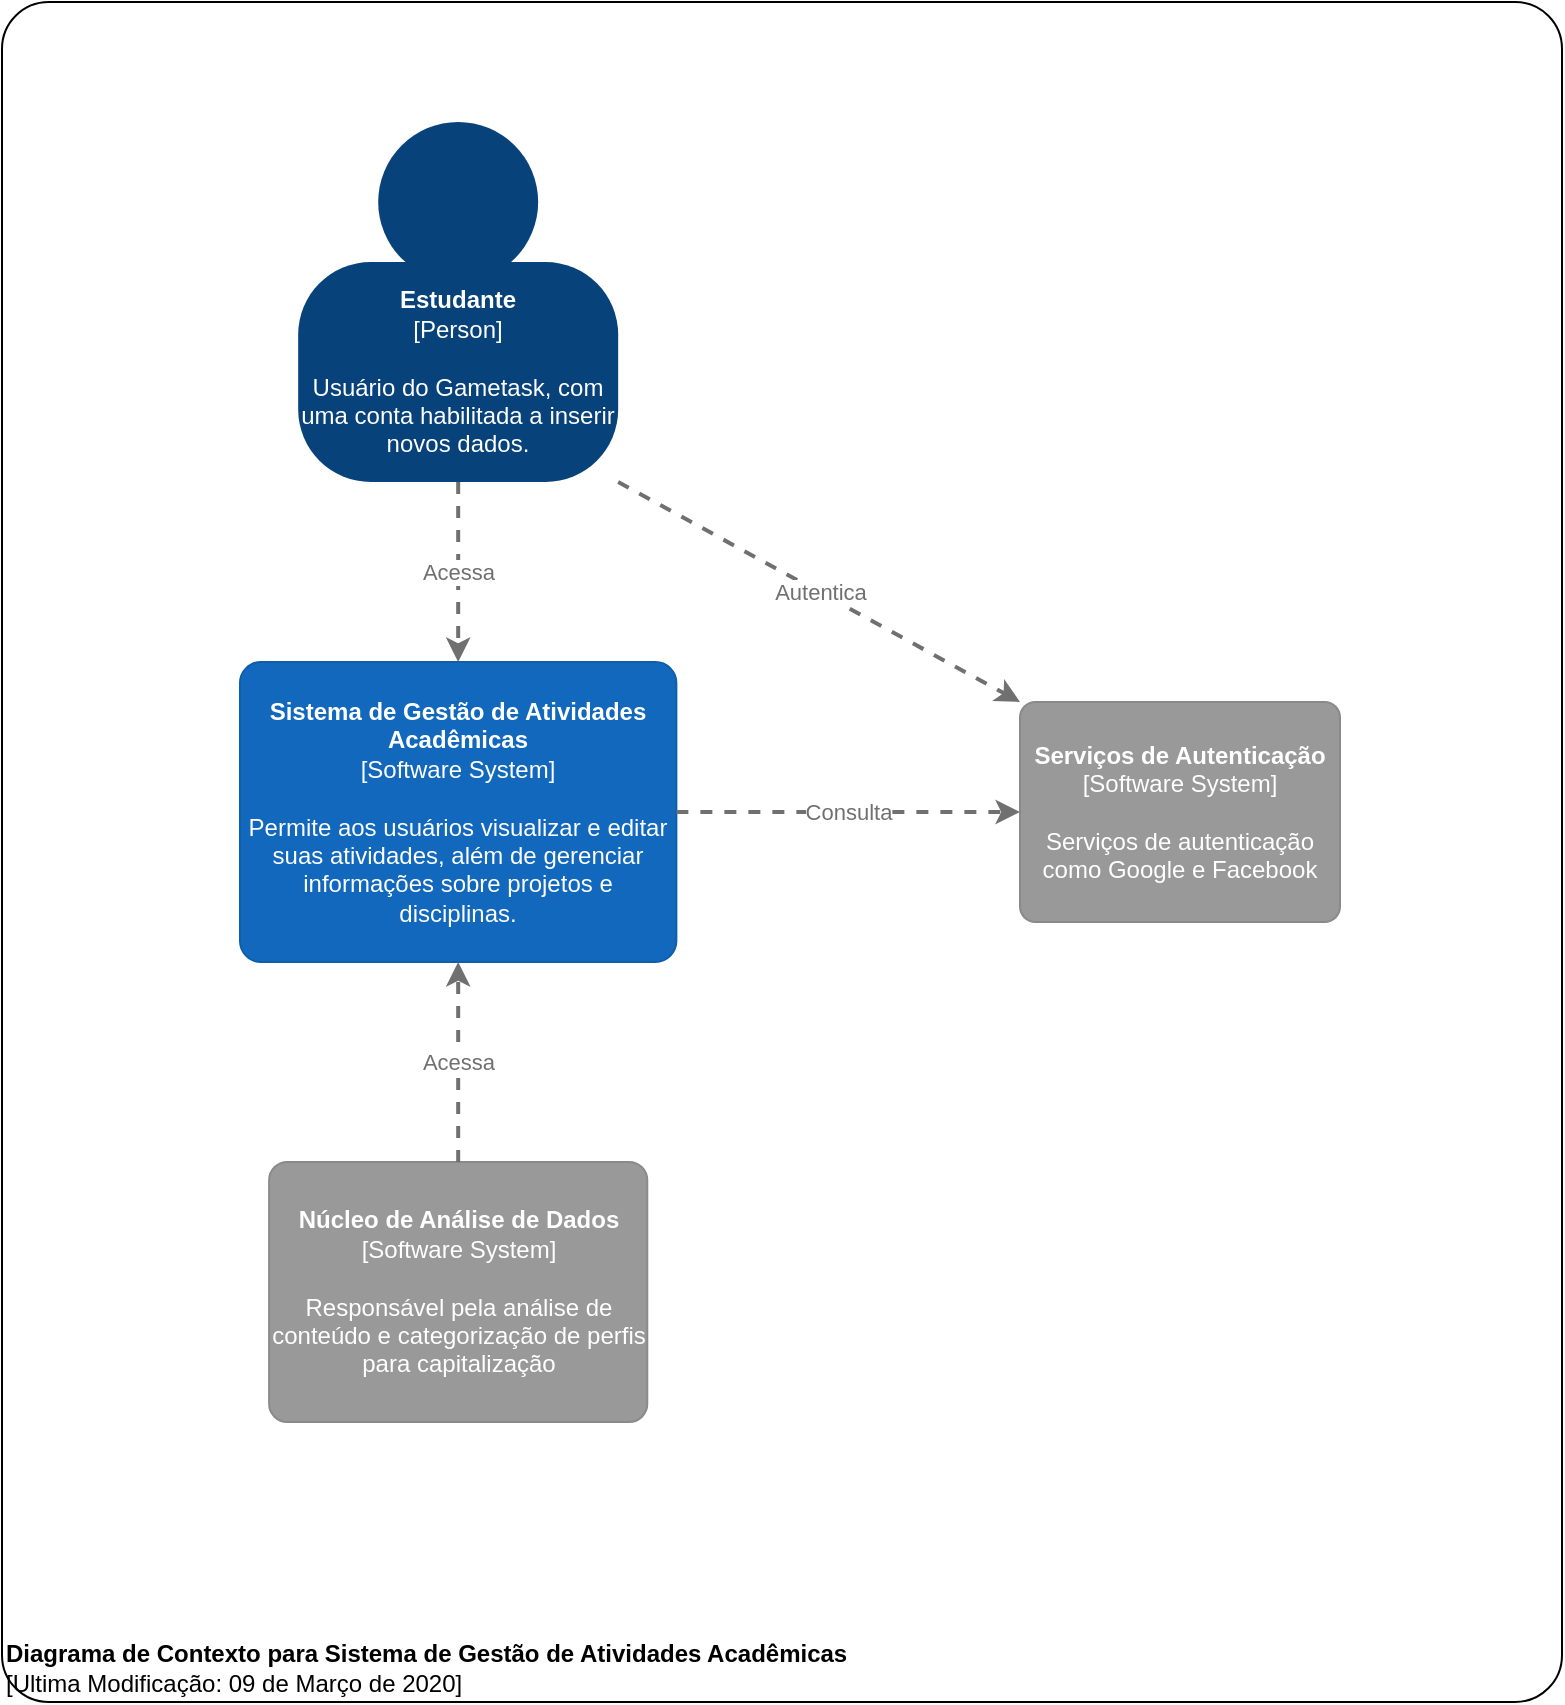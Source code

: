 <mxfile version="12.8.1" type="google" pages="2"><diagram id="Oo4k9K31Dp7K7vtgWQYL" name="Contexto"><mxGraphModel dx="1936" dy="1076" grid="1" gridSize="10" guides="1" tooltips="1" connect="1" arrows="1" fold="1" page="1" pageScale="1" pageWidth="827" pageHeight="1169" math="0" shadow="0"><root><mxCell id="0"/><mxCell id="1" parent="0"/><object label="&lt;div style=&quot;text-align: left&quot;&gt;&lt;b&gt;Diagrama de Contexto para Sistema de Gestão de Atividades Acadêmicas&lt;/b&gt;&lt;/div&gt;&lt;div style=&quot;text-align: left&quot;&gt;[Ultima Modificação: 09 de Março de 2020]&lt;/div&gt;" placeholders="1" c4Name="Diagrama de Contexto para Sistema de Gestão de Atividades Acadêmicas" c4Type="ExecutionEnvironment" c4Application="Ultima Modificação: 09 de Março de 2020" id="2_hUnjxQ9BECvbsY-IUp-11"><mxCell style="rounded=1;whiteSpace=wrap;html=1;labelBackgroundColor=none;fillColor=#ffffff;fontColor=#000000;align=left;arcSize=3;strokeColor=#000000;verticalAlign=bottom;" vertex="1" parent="1"><mxGeometry x="20" y="20" width="780" height="850" as="geometry"/><C4ExecutionEnvironment as="c4"/></mxCell></object><mxCell id="2_hUnjxQ9BECvbsY-IUp-12" value="" style="group;rounded=0;labelBackgroundColor=none;fillColor=none;fontColor=#ffffff;align=center;html=1;" vertex="1" connectable="0" parent="1"><mxGeometry x="168.09" y="80" width="160" height="180" as="geometry"/><C4Person as="c4"/></mxCell><object label="&lt;b&gt;Estudante&lt;/b&gt;&lt;div&gt;[Person]&lt;/div&gt;&lt;div&gt;&lt;br&gt;&lt;/div&gt;&lt;div&gt;Usuário do Gametask, com uma conta habilitada a inserir novos dados.&lt;br&gt;&lt;/div&gt;" placeholders="1" c4Name="name" c4Type="body" c4Description="Description" id="2_hUnjxQ9BECvbsY-IUp-13"><mxCell style="rounded=1;whiteSpace=wrap;html=1;labelBackgroundColor=none;fillColor=#08427b;fontColor=#ffffff;align=center;arcSize=33;strokeColor=3c7fc0;" vertex="1" parent="2_hUnjxQ9BECvbsY-IUp-12"><mxGeometry y="70" width="160" height="110" as="geometry"/><C4Person as="c4"/></mxCell></object><mxCell id="2_hUnjxQ9BECvbsY-IUp-14" value="" style="ellipse;whiteSpace=wrap;html=1;aspect=fixed;rounded=0;labelBackgroundColor=none;fillColor=#08427b;fontSize=12;fontColor=#ffffff;align=center;strokeColor=3c7fc0;" vertex="1" parent="2_hUnjxQ9BECvbsY-IUp-12"><mxGeometry x="40" width="80" height="80" as="geometry"/><C4Person as="c4"/></mxCell><object label="&lt;b&gt;Sistema de Gestão de Atividades Acadêmicas&lt;/b&gt;&lt;div&gt;[Software System]&lt;/div&gt;&lt;div&gt;&lt;br&gt;&lt;/div&gt;&lt;div&gt;Permite aos usuários visualizar e editar suas atividades, além de gerenciar informações sobre projetos e disciplinas." placeholders="1" c4Name="Sistema de Gestão de Atividades Acadêmicas" c4Type="SoftwareSystem" c4Description="Permite aos usuários visualizar e editar suas atividades, além de gerenciar informações sobre projetos e disciplinas." id="2_hUnjxQ9BECvbsY-IUp-15"><mxCell style="rounded=1;whiteSpace=wrap;html=1;labelBackgroundColor=none;fillColor=#1168bd;fontColor=#ffffff;align=center;arcSize=7;strokeColor=#0f5eaa;" vertex="1" parent="1"><mxGeometry x="139" y="350" width="218.18" height="150" as="geometry"/><C4SoftwareSystem as="c4"/></mxCell></object><object label="Acessa" c4Type="Relationship" c4Description="Description" c4Technology="technology" id="2_hUnjxQ9BECvbsY-IUp-16"><mxCell style="edgeStyle=none;rounded=0;html=1;entryX=0.5;entryY=0;jettySize=auto;orthogonalLoop=1;strokeColor=#707070;strokeWidth=2;fontColor=#707070;jumpStyle=none;dashed=1;exitX=0.5;exitY=1;exitDx=0;exitDy=0;entryDx=0;entryDy=0;" edge="1" parent="1" source="2_hUnjxQ9BECvbsY-IUp-13" target="2_hUnjxQ9BECvbsY-IUp-15"><mxGeometry width="160" relative="1" as="geometry"><mxPoint x="399" y="320" as="sourcePoint"/><mxPoint x="559" y="320" as="targetPoint"/></mxGeometry><C4Relationship as="c4"/></mxCell></object><object label="&lt;b&gt;Serviços de Autenticação&lt;/b&gt;&lt;div&gt;[Software System]&lt;/div&gt;&lt;div&gt;&lt;br&gt;&lt;/div&gt;&lt;div&gt;Serviços de autenticação como Google e Facebook" placeholders="1" c4Name="Serviços de Autenticação" c4Type="SoftwareSystemDependency" c4Description="Serviços de autenticação como Google e Facebook" id="2_hUnjxQ9BECvbsY-IUp-17"><mxCell style="rounded=1;whiteSpace=wrap;html=1;labelBackgroundColor=none;fillColor=#999999;fontColor=#ffffff;align=center;arcSize=7;strokeColor=#8a8a8a;" vertex="1" parent="1"><mxGeometry x="529" y="370" width="160" height="110" as="geometry"/><C4SoftwareSystemDependency as="c4"/></mxCell></object><object label="Autentica" c4Type="Relationship" c4Description="Description" c4Technology="technology" id="2_hUnjxQ9BECvbsY-IUp-18"><mxCell style="edgeStyle=none;rounded=0;html=1;entryX=0;entryY=0;jettySize=auto;orthogonalLoop=1;strokeColor=#707070;strokeWidth=2;fontColor=#707070;jumpStyle=none;dashed=1;exitX=1;exitY=1;exitDx=0;exitDy=0;entryDx=0;entryDy=0;" edge="1" parent="1" source="2_hUnjxQ9BECvbsY-IUp-13" target="2_hUnjxQ9BECvbsY-IUp-17"><mxGeometry width="160" relative="1" as="geometry"><mxPoint x="323" y="230" as="sourcePoint"/><mxPoint x="483" y="230" as="targetPoint"/></mxGeometry><C4Relationship as="c4"/></mxCell></object><object label="&lt;div&gt;Consulta&lt;/div&gt;" c4Type="Relationship" c4Description="Description" c4Technology="technology" id="2_hUnjxQ9BECvbsY-IUp-19"><mxCell style="edgeStyle=none;rounded=0;html=1;entryX=0;entryY=0.5;jettySize=auto;orthogonalLoop=1;strokeColor=#707070;strokeWidth=2;fontColor=#707070;jumpStyle=none;dashed=1;exitX=1;exitY=0.5;exitDx=0;exitDy=0;entryDx=0;entryDy=0;" edge="1" parent="1" source="2_hUnjxQ9BECvbsY-IUp-15" target="2_hUnjxQ9BECvbsY-IUp-17"><mxGeometry width="160" relative="1" as="geometry"><mxPoint x="379" y="570" as="sourcePoint"/><mxPoint x="539" y="570" as="targetPoint"/></mxGeometry><C4Relationship as="c4"/></mxCell></object><object label="&lt;b&gt;Núcleo de Análise de Dados&lt;/b&gt;&lt;div&gt;[Software System]&lt;/div&gt;&lt;div&gt;&lt;br&gt;&lt;/div&gt;&lt;div&gt;Responsável pela análise de conteúdo e categorização de perfis para capitalização" placeholders="1" c4Name="Núcleo de Análise de Dados" c4Type="SoftwareSystemDependency" c4Description="Responsável pela análise de conteúdo e categorização de perfis para capitalização" id="2_hUnjxQ9BECvbsY-IUp-20"><mxCell style="rounded=1;whiteSpace=wrap;html=1;labelBackgroundColor=none;fillColor=#999999;fontColor=#ffffff;align=center;arcSize=7;strokeColor=#8a8a8a;" vertex="1" parent="1"><mxGeometry x="153.55" y="600" width="189.09" height="130" as="geometry"/><C4SoftwareSystemDependency as="c4"/></mxCell></object><object label="Acessa" c4Type="Relationship" c4Description="Description" c4Technology="technology" id="2_hUnjxQ9BECvbsY-IUp-25"><mxCell style="edgeStyle=none;rounded=0;html=1;entryX=0.5;entryY=1;jettySize=auto;orthogonalLoop=1;strokeColor=#707070;strokeWidth=2;fontColor=#707070;jumpStyle=none;dashed=1;exitX=0.5;exitY=0;exitDx=0;exitDy=0;entryDx=0;entryDy=0;" edge="1" parent="1" source="2_hUnjxQ9BECvbsY-IUp-20" target="2_hUnjxQ9BECvbsY-IUp-15"><mxGeometry width="160" relative="1" as="geometry"><mxPoint x="320" y="550" as="sourcePoint"/><mxPoint x="480" y="550" as="targetPoint"/></mxGeometry><C4Relationship as="c4"/></mxCell></object></root></mxGraphModel></diagram><diagram id="4vhRUpQkx4sXtn2bRfEp" name="Container"><mxGraphModel dx="1135" dy="631" grid="1" gridSize="10" guides="1" tooltips="1" connect="1" arrows="1" fold="1" page="1" pageScale="1" pageWidth="827" pageHeight="1169" math="0" shadow="0"><root><mxCell id="ewJPIThV5UUU8zMFy77i-0"/><mxCell id="ewJPIThV5UUU8zMFy77i-1" parent="ewJPIThV5UUU8zMFy77i-0"/><object label="&lt;div style=&quot;text-align: left&quot;&gt;&lt;b&gt;Sistema de Gestão de Atividades Acadêmicas&lt;/b&gt;&lt;/div&gt;&lt;div style=&quot;text-align: left&quot;&gt;[Software do Sistema]&lt;/div&gt;&lt;div style=&quot;text-align: right&quot;&gt;&lt;/div&gt;" placeholders="1" c4Name="Sistema de Gestão de Atividades Acadêmicas" c4Type="DeploymentNode" c4OperationSystem="Software do Sistema" c4ScalingFactor="" id="ewJPIThV5UUU8zMFy77i-3"><mxCell style="rounded=1;whiteSpace=wrap;html=1;labelBackgroundColor=none;fillColor=#ffffff;fontColor=#000000;align=left;arcSize=3;strokeColor=#000000;verticalAlign=bottom;" vertex="1" parent="ewJPIThV5UUU8zMFy77i-1"><mxGeometry x="4" y="280" width="820" height="690" as="geometry"/><C4DeploymentNode as="c4"/></mxCell></object><mxCell id="IgkrkYLPjNEb7Rpcawbs-0" value="" style="group;rounded=0;labelBackgroundColor=none;fillColor=none;fontColor=#ffffff;align=center;html=1;" vertex="1" connectable="0" parent="ewJPIThV5UUU8zMFy77i-1"><mxGeometry x="240" y="30" width="160" height="180" as="geometry"/><C4Person as="c4"/></mxCell><object label="&lt;b&gt;Estudante&lt;/b&gt;&lt;div&gt;[Person]&lt;/div&gt;&lt;div&gt;&lt;br&gt;&lt;/div&gt;&lt;div&gt;Usuário do Gametask, com uma conta habilitada a inserir novos dados.&lt;br&gt;&lt;/div&gt;" placeholders="1" c4Name="name" c4Type="body" c4Description="Description" id="IgkrkYLPjNEb7Rpcawbs-1"><mxCell style="rounded=1;whiteSpace=wrap;html=1;labelBackgroundColor=none;fillColor=#08427b;fontColor=#ffffff;align=center;arcSize=33;strokeColor=3c7fc0;" vertex="1" parent="IgkrkYLPjNEb7Rpcawbs-0"><mxGeometry y="70" width="160" height="110" as="geometry"/><C4Person as="c4"/></mxCell></object><mxCell id="IgkrkYLPjNEb7Rpcawbs-2" value="" style="ellipse;whiteSpace=wrap;html=1;aspect=fixed;rounded=0;labelBackgroundColor=none;fillColor=#08427b;fontSize=12;fontColor=#ffffff;align=center;strokeColor=3c7fc0;" vertex="1" parent="IgkrkYLPjNEb7Rpcawbs-0"><mxGeometry x="40" width="80" height="80" as="geometry"/><C4Person as="c4"/></mxCell><object label="&lt;b&gt;Serviços de Autenticação&lt;/b&gt;&lt;div&gt;[Software System]&lt;/div&gt;&lt;div&gt;&lt;br&gt;&lt;/div&gt;&lt;div&gt;Serviços de autenticação como Google e Facebook" placeholders="1" c4Name="Serviços de Autenticação" c4Type="SoftwareSystemDependency" c4Description="Serviços de autenticação como Google e Facebook" id="IgkrkYLPjNEb7Rpcawbs-3"><mxCell style="rounded=1;whiteSpace=wrap;html=1;labelBackgroundColor=none;fillColor=#999999;fontColor=#ffffff;align=center;arcSize=7;strokeColor=#8a8a8a;" vertex="1" parent="ewJPIThV5UUU8zMFy77i-1"><mxGeometry x="621.73" y="100" width="160" height="110" as="geometry"/><C4SoftwareSystemDependency as="c4"/></mxCell></object><object label="Autentica&lt;br&gt;[HTTPS]" c4Type="Relationship" c4Description="Description" c4Technology="technology" id="IgkrkYLPjNEb7Rpcawbs-4"><mxCell style="edgeStyle=none;rounded=0;html=1;entryX=0;entryY=0.5;jettySize=auto;orthogonalLoop=1;strokeColor=#707070;strokeWidth=2;fontColor=#707070;jumpStyle=none;dashed=1;exitX=1;exitY=0.5;exitDx=0;exitDy=0;entryDx=0;entryDy=0;" edge="1" parent="ewJPIThV5UUU8zMFy77i-1" source="IgkrkYLPjNEb7Rpcawbs-1" target="IgkrkYLPjNEb7Rpcawbs-3"><mxGeometry width="160" relative="1" as="geometry"><mxPoint x="323" y="230" as="sourcePoint"/><mxPoint x="483" y="230" as="targetPoint"/></mxGeometry><C4Relationship as="c4"/></mxCell></object><object label="&lt;b&gt;Núcleo de Análise de Dados&lt;/b&gt;&lt;div&gt;[Software System]&lt;/div&gt;&lt;div&gt;&lt;br&gt;&lt;/div&gt;&lt;div&gt;Responsável pela análise de conteúdo e categorização de perfis para capitalização" placeholders="1" c4Name="Núcleo de Análise de Dados" c4Type="SoftwareSystemDependency" c4Description="Responsável pela análise de conteúdo e categorização de perfis para capitalização" id="IgkrkYLPjNEb7Rpcawbs-5"><mxCell style="rounded=1;whiteSpace=wrap;html=1;labelBackgroundColor=none;fillColor=#999999;fontColor=#ffffff;align=center;arcSize=7;strokeColor=#8a8a8a;" vertex="1" parent="ewJPIThV5UUU8zMFy77i-1"><mxGeometry x="607.19" y="990" width="189.09" height="130" as="geometry"/><C4SoftwareSystemDependency as="c4"/></mxCell></object><object label="Acessa&lt;br&gt;[JSON]" c4Type="Relationship" c4Description="Description" c4Technology="technology" id="IgkrkYLPjNEb7Rpcawbs-6"><mxCell style="edgeStyle=none;rounded=0;html=1;entryX=0.5;entryY=1;jettySize=auto;orthogonalLoop=1;strokeColor=#707070;strokeWidth=2;fontColor=#707070;jumpStyle=none;dashed=1;exitX=0.5;exitY=0;exitDx=0;exitDy=0;entryDx=0;entryDy=0;" edge="1" parent="ewJPIThV5UUU8zMFy77i-1" source="IgkrkYLPjNEb7Rpcawbs-5" target="IgkrkYLPjNEb7Rpcawbs-13"><mxGeometry width="160" relative="1" as="geometry"><mxPoint x="320" y="550" as="sourcePoint"/><mxPoint x="248.09" y="500" as="targetPoint"/></mxGeometry><C4Relationship as="c4"/></mxCell></object><object label="&lt;span&gt;&lt;b&gt;Aplicação Desktop&lt;/b&gt;&lt;/span&gt;&lt;div&gt;[Container:&amp;nbsp;&lt;span&gt;Electron e Node JS&lt;/span&gt;&lt;span&gt;]&lt;/span&gt;&lt;/div&gt;&lt;div&gt;&lt;br&gt;&lt;/div&gt;&lt;div&gt;Aplicação desktop construída sobre uma Viewport Electron&lt;/div&gt;" placeholders="1" c4Name="Aplicação Desktop" c4Type="Container" c4Technology="Electron e Node JS" c4Description="Aplicação desktop construída sobre uma Viewport Electron" id="IgkrkYLPjNEb7Rpcawbs-8"><mxCell style="rounded=1;whiteSpace=wrap;html=1;labelBackgroundColor=none;fillColor=#438dd5;fontColor=#ffffff;align=center;arcSize=6;strokeColor=#3c7fc0;" vertex="1" parent="ewJPIThV5UUU8zMFy77i-1"><mxGeometry x="19" y="300" width="189.09" height="130" as="geometry"/><C4Container as="c4"/></mxCell></object><object label="&lt;span&gt;&lt;b&gt;Single Page Application&lt;/b&gt;&lt;/span&gt;&lt;div&gt;[Container:&amp;nbsp;&lt;span&gt;JavaScript e React&lt;/span&gt;&lt;span&gt;]&lt;/span&gt;&lt;/div&gt;&lt;div&gt;&lt;br&gt;&lt;/div&gt;&lt;div&gt;Aplicação de página única construída em React&lt;/div&gt;" c4Name="Single Page Application" c4Type="Container" c4Technology="JavaScript e React" c4Description="Aplicação de página única construída em React" placeholders="1" id="IgkrkYLPjNEb7Rpcawbs-9"><mxCell style="rounded=1;whiteSpace=wrap;html=1;labelBackgroundColor=none;fillColor=#438dd5;fontColor=#ffffff;align=center;arcSize=6;strokeColor=#3c7fc0;" vertex="1" parent="ewJPIThV5UUU8zMFy77i-1"><mxGeometry x="418.09" y="300" width="189.09" height="130" as="geometry"/><C4Container as="c4"/></mxCell></object><object label="&lt;span&gt;&lt;b&gt;Aplicação Móvel&lt;/b&gt;&lt;/span&gt;&lt;div&gt;[Container:&amp;nbsp;&lt;span&gt;React Native&lt;/span&gt;&lt;span&gt;]&lt;/span&gt;&lt;/div&gt;&lt;div&gt;&lt;br&gt;&lt;/div&gt;&lt;div&gt;Aplicação Móvel construida em React Native&lt;/div&gt;" c4Name="Aplicação Móvel" c4Type="Container" c4Technology="React Native" c4Description="Aplicação Móvel construida em React Native" placeholders="1" id="IgkrkYLPjNEb7Rpcawbs-10"><mxCell style="rounded=1;whiteSpace=wrap;html=1;labelBackgroundColor=none;fillColor=#438dd5;fontColor=#ffffff;align=center;arcSize=6;strokeColor=#3c7fc0;" vertex="1" parent="ewJPIThV5UUU8zMFy77i-1"><mxGeometry x="218.09" y="300" width="189.09" height="130" as="geometry"/><C4Container as="c4"/></mxCell></object><object label="&lt;span&gt;&lt;b&gt;API&lt;/b&gt;&lt;/span&gt;&lt;div&gt;[Container:&amp;nbsp;&lt;span&gt;Node JS&lt;/span&gt;&lt;span&gt;]&lt;/span&gt;&lt;/div&gt;&lt;div&gt;&lt;br&gt;&lt;/div&gt;&lt;div&gt;Provê as funcionalidades de gestão para a plataforma via JSON/HTTPS&lt;/div&gt;" placeholders="1" c4Name="API" c4Type="Container" c4Technology="Node JS" c4Description="Provê as funcionalidades de gestão para a plataforma via JSON/HTTPS" id="IgkrkYLPjNEb7Rpcawbs-11"><mxCell style="rounded=1;whiteSpace=wrap;html=1;labelBackgroundColor=none;fillColor=#438dd5;fontColor=#ffffff;align=center;arcSize=6;strokeColor=#3c7fc0;" vertex="1" parent="ewJPIThV5UUU8zMFy77i-1"><mxGeometry x="607.18" y="490" width="189.09" height="130" as="geometry"/><C4Container as="c4"/></mxCell></object><object label="&lt;span&gt;&lt;b&gt;Distribuidor de Arquivos&lt;/b&gt;&lt;/span&gt;&lt;div&gt;[Container:&amp;nbsp;&lt;span&gt;S3 AWS&lt;/span&gt;&lt;span&gt;]&lt;/span&gt;&lt;/div&gt;&lt;div&gt;&lt;br&gt;&lt;/div&gt;&lt;div&gt;Responsável por distribuir arquivos estáticos (imagens, estilos e ícones) para a aplicação cliente&lt;/div&gt;" placeholders="1" c4Name="Distribuidor de Arquivos" c4Type="Container" c4Technology="S3 AWS" c4Description="Responsável por distribuir arquivos estáticos (imagens, estilos e ícones) para a aplicação cliente" id="IgkrkYLPjNEb7Rpcawbs-12"><mxCell style="rounded=1;whiteSpace=wrap;html=1;labelBackgroundColor=none;fillColor=#438dd5;fontColor=#ffffff;align=center;arcSize=6;strokeColor=#3c7fc0;" vertex="1" parent="ewJPIThV5UUU8zMFy77i-1"><mxGeometry x="180" y="720" width="189.09" height="130" as="geometry"/><C4Container as="c4"/></mxCell></object><object label="&lt;span&gt;Database&lt;/span&gt;&lt;div&gt;[Container:&amp;nbsp;MongoDB NoSQL]&lt;/div&gt;&lt;div&gt;&lt;br&gt;&lt;/div&gt;&lt;div&gt;Fornece e armazena os dados de todos os usuário da aplicação via JSON/HTTPS&lt;/div&gt;" placeholders="1" c4Type="Database" c4Technology="MongoDB NoSQL" c4Description="Fornece e armazena os dados de todos os usuário da aplicação via JSON/HTTPS" id="IgkrkYLPjNEb7Rpcawbs-13"><mxCell style="shape=cylinder;whiteSpace=wrap;html=1;boundedLbl=1;rounded=0;labelBackgroundColor=none;fillColor=#438dd5;fontSize=12;fontColor=#ffffff;align=center;strokeColor=#3c7fc0;" vertex="1" parent="ewJPIThV5UUU8zMFy77i-1"><mxGeometry x="604.59" y="730" width="194.29" height="170" as="geometry"/><C4Database as="c4"/></mxCell></object><object label="Acessa&lt;br&gt;&lt;div&gt;[HTTPS]&lt;/div&gt;" c4Type="Relationship" c4Description="Description" c4Technology="technology" id="IgkrkYLPjNEb7Rpcawbs-15"><mxCell style="edgeStyle=none;rounded=0;html=1;entryX=0.5;entryY=0;jettySize=auto;orthogonalLoop=1;strokeColor=#707070;strokeWidth=2;fontColor=#707070;jumpStyle=none;dashed=1;exitX=0.25;exitY=1;exitDx=0;exitDy=0;entryDx=0;entryDy=0;" edge="1" parent="ewJPIThV5UUU8zMFy77i-1" source="IgkrkYLPjNEb7Rpcawbs-1" target="IgkrkYLPjNEb7Rpcawbs-8"><mxGeometry width="160" relative="1" as="geometry"><mxPoint x="310" y="230" as="sourcePoint"/><mxPoint x="470" y="230" as="targetPoint"/></mxGeometry><C4Relationship as="c4"/></mxCell></object><object label="Acessa" c4Type="Relationship" c4Description="Description" c4Technology="technology" id="IgkrkYLPjNEb7Rpcawbs-16"><mxCell style="edgeStyle=none;rounded=0;html=1;entryX=0.5;entryY=0;jettySize=auto;orthogonalLoop=1;strokeColor=#707070;strokeWidth=2;fontColor=#707070;jumpStyle=none;dashed=1;exitX=0.5;exitY=1;exitDx=0;exitDy=0;entryDx=0;entryDy=0;" edge="1" parent="ewJPIThV5UUU8zMFy77i-1" source="IgkrkYLPjNEb7Rpcawbs-1" target="IgkrkYLPjNEb7Rpcawbs-10"><mxGeometry width="160" relative="1" as="geometry"><mxPoint x="356.45" y="210" as="sourcePoint"/><mxPoint x="189.995" y="320" as="targetPoint"/></mxGeometry><C4Relationship as="c4"/></mxCell></object><object label="&lt;div&gt;Acessa&lt;br&gt;&lt;/div&gt;[HTTPS]" c4Type="Relationship" c4Description="Description" c4Technology="technology" id="IgkrkYLPjNEb7Rpcawbs-17"><mxCell style="edgeStyle=none;rounded=0;html=1;entryX=0.5;entryY=0;jettySize=auto;orthogonalLoop=1;strokeColor=#707070;strokeWidth=2;fontColor=#707070;jumpStyle=none;dashed=1;exitX=0.75;exitY=1;exitDx=0;exitDy=0;entryDx=0;entryDy=0;" edge="1" parent="ewJPIThV5UUU8zMFy77i-1" source="IgkrkYLPjNEb7Rpcawbs-1" target="IgkrkYLPjNEb7Rpcawbs-9"><mxGeometry width="160" relative="1" as="geometry"><mxPoint x="426.45" y="200" as="sourcePoint"/><mxPoint x="259.995" y="310" as="targetPoint"/></mxGeometry><C4Relationship as="c4"/></mxCell></object><object label="Consulta&lt;br&gt;&lt;div&gt;[HTTPS]&lt;/div&gt;" c4Type="Relationship" c4Description="Description" c4Technology="technology" id="IgkrkYLPjNEb7Rpcawbs-18"><mxCell style="edgeStyle=none;rounded=0;html=1;entryX=0.5;entryY=1;jettySize=auto;orthogonalLoop=1;strokeColor=#707070;strokeWidth=2;fontColor=#707070;jumpStyle=none;dashed=1;exitX=0.5;exitY=0;exitDx=0;exitDy=0;entryDx=0;entryDy=0;" edge="1" parent="ewJPIThV5UUU8zMFy77i-1" source="IgkrkYLPjNEb7Rpcawbs-11" target="IgkrkYLPjNEb7Rpcawbs-3"><mxGeometry width="160" relative="1" as="geometry"><mxPoint x="573.63" y="210" as="sourcePoint"/><mxPoint x="407.175" y="320" as="targetPoint"/></mxGeometry><C4Relationship as="c4"/></mxCell></object><object label="&lt;div&gt;Fornece&lt;br&gt;[HTTPS]&lt;br&gt;&lt;/div&gt;" c4Type="Relationship" c4Description="Description" c4Technology="technology" id="IgkrkYLPjNEb7Rpcawbs-19"><mxCell style="edgeStyle=none;rounded=0;html=1;entryX=0.25;entryY=1;jettySize=auto;orthogonalLoop=1;strokeColor=#707070;strokeWidth=2;fontColor=#707070;jumpStyle=none;dashed=1;exitX=0.25;exitY=0;exitDx=0;exitDy=0;entryDx=0;entryDy=0;" edge="1" parent="ewJPIThV5UUU8zMFy77i-1" source="IgkrkYLPjNEb7Rpcawbs-12" target="IgkrkYLPjNEb7Rpcawbs-8"><mxGeometry width="160" relative="1" as="geometry"><mxPoint x="320" y="230" as="sourcePoint"/><mxPoint x="153.545" y="340" as="targetPoint"/></mxGeometry><C4Relationship as="c4"/></mxCell></object><object label="&lt;div&gt;Fornece&lt;br&gt;[HTTPS]&lt;br&gt;&lt;/div&gt;" c4Type="Relationship" c4Description="Description" c4Technology="technology" id="IgkrkYLPjNEb7Rpcawbs-20"><mxCell style="edgeStyle=none;rounded=0;html=1;entryX=0.25;entryY=1;jettySize=auto;orthogonalLoop=1;strokeColor=#707070;strokeWidth=2;fontColor=#707070;jumpStyle=none;dashed=1;exitX=0.5;exitY=0;exitDx=0;exitDy=0;entryDx=0;entryDy=0;" edge="1" parent="ewJPIThV5UUU8zMFy77i-1" source="IgkrkYLPjNEb7Rpcawbs-12" target="IgkrkYLPjNEb7Rpcawbs-10"><mxGeometry x="0.003" width="160" relative="1" as="geometry"><mxPoint x="369.902" y="530" as="sourcePoint"/><mxPoint x="218.085" y="420" as="targetPoint"/><mxPoint as="offset"/></mxGeometry><C4Relationship as="c4"/></mxCell></object><object label="&lt;div&gt;Fornece&lt;br&gt;[HTTPS]&lt;br&gt;&lt;/div&gt;" c4Type="Relationship" c4Description="Description" c4Technology="technology" id="IgkrkYLPjNEb7Rpcawbs-21"><mxCell style="edgeStyle=none;rounded=0;html=1;entryX=0.25;entryY=1;jettySize=auto;orthogonalLoop=1;strokeColor=#707070;strokeWidth=2;fontColor=#707070;jumpStyle=none;dashed=1;exitX=0.75;exitY=0;exitDx=0;exitDy=0;entryDx=0;entryDy=0;" edge="1" parent="ewJPIThV5UUU8zMFy77i-1" source="IgkrkYLPjNEb7Rpcawbs-12" target="IgkrkYLPjNEb7Rpcawbs-9"><mxGeometry width="160" relative="1" as="geometry"><mxPoint x="558.992" y="585" as="sourcePoint"/><mxPoint x="407.175" y="475" as="targetPoint"/></mxGeometry><C4Relationship as="c4"/></mxCell></object><object label="&lt;div&gt;Fornece&lt;br&gt;[JSON]&lt;br&gt;&lt;/div&gt;" c4Type="Relationship" c4Description="Description" c4Technology="technology" id="IgkrkYLPjNEb7Rpcawbs-22"><mxCell style="edgeStyle=none;rounded=0;html=1;entryX=0.75;entryY=1;jettySize=auto;orthogonalLoop=1;strokeColor=#707070;strokeWidth=2;fontColor=#707070;jumpStyle=none;dashed=1;exitX=0;exitY=0.25;exitDx=0;exitDy=0;entryDx=0;entryDy=0;" edge="1" parent="ewJPIThV5UUU8zMFy77i-1" source="IgkrkYLPjNEb7Rpcawbs-11" target="IgkrkYLPjNEb7Rpcawbs-9"><mxGeometry width="160" relative="1" as="geometry"><mxPoint x="299.998" y="630" as="sourcePoint"/><mxPoint x="651.815" y="480" as="targetPoint"/></mxGeometry><C4Relationship as="c4"/></mxCell></object><object label="&lt;div&gt;Fornece&lt;br&gt;[JSON]&lt;br&gt;&lt;/div&gt;" c4Type="Relationship" c4Description="Description" c4Technology="technology" id="IgkrkYLPjNEb7Rpcawbs-23"><mxCell style="edgeStyle=none;rounded=0;html=1;entryX=0.75;entryY=1;jettySize=auto;orthogonalLoop=1;strokeColor=#707070;strokeWidth=2;fontColor=#707070;jumpStyle=none;dashed=1;exitX=0;exitY=0.5;exitDx=0;exitDy=0;entryDx=0;entryDy=0;" edge="1" parent="ewJPIThV5UUU8zMFy77i-1" source="IgkrkYLPjNEb7Rpcawbs-11" target="IgkrkYLPjNEb7Rpcawbs-10"><mxGeometry width="160" relative="1" as="geometry"><mxPoint x="541.73" y="632.5" as="sourcePoint"/><mxPoint x="483.548" y="470" as="targetPoint"/></mxGeometry><C4Relationship as="c4"/></mxCell></object><object label="&lt;div&gt;Fornece&lt;br&gt;[JSON]&lt;br&gt;&lt;/div&gt;" c4Type="Relationship" c4Description="Description" c4Technology="technology" id="IgkrkYLPjNEb7Rpcawbs-24"><mxCell style="edgeStyle=none;rounded=0;html=1;entryX=0.75;entryY=1;jettySize=auto;orthogonalLoop=1;strokeColor=#707070;strokeWidth=2;fontColor=#707070;jumpStyle=none;dashed=1;exitX=0;exitY=0.75;exitDx=0;exitDy=0;entryDx=0;entryDy=0;" edge="1" parent="ewJPIThV5UUU8zMFy77i-1" source="IgkrkYLPjNEb7Rpcawbs-11" target="IgkrkYLPjNEb7Rpcawbs-8"><mxGeometry width="160" relative="1" as="geometry"><mxPoint x="472.18" y="706.25" as="sourcePoint"/><mxPoint x="413.998" y="543.75" as="targetPoint"/></mxGeometry><C4Relationship as="c4"/></mxCell></object><object label="Salva em/ Ler de&lt;br&gt;[JSON]" c4Type="Relationship" c4Description="Description" c4Technology="technology" id="IgkrkYLPjNEb7Rpcawbs-25"><mxCell style="edgeStyle=none;rounded=0;html=1;entryX=0.5;entryY=0;jettySize=auto;orthogonalLoop=1;strokeColor=#707070;strokeWidth=2;fontColor=#707070;jumpStyle=none;dashed=1;exitX=0.5;exitY=1;exitDx=0;exitDy=0;entryDx=0;entryDy=0;" edge="1" parent="ewJPIThV5UUU8zMFy77i-1" source="IgkrkYLPjNEb7Rpcawbs-11" target="IgkrkYLPjNEb7Rpcawbs-13"><mxGeometry width="160" relative="1" as="geometry"><mxPoint x="439.995" y="860" as="sourcePoint"/><mxPoint x="440" y="560" as="targetPoint"/></mxGeometry><C4Relationship as="c4"/></mxCell></object></root></mxGraphModel></diagram></mxfile>